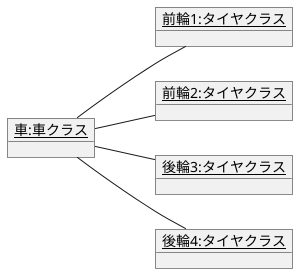 @startuml ユースケース図
'車にはタイヤが４本装着されている。車クラスとタイヤクラスの関係をオブジェクト図で表現しなさい。
left to right direction
object "<u>車:車クラス</u>" as car {
}
object "<u>前輪1:タイヤクラス</u>" as T1 {
}
object "<u>前輪2:タイヤクラス</u>" as T2 {
}
object "<u>後輪3:タイヤクラス</u>" as T3 {
}
object "<u>後輪4:タイヤクラス</u>" as T4 {
}
car -- T1
car -- T2
car -- T3
car -- T4
@enduml